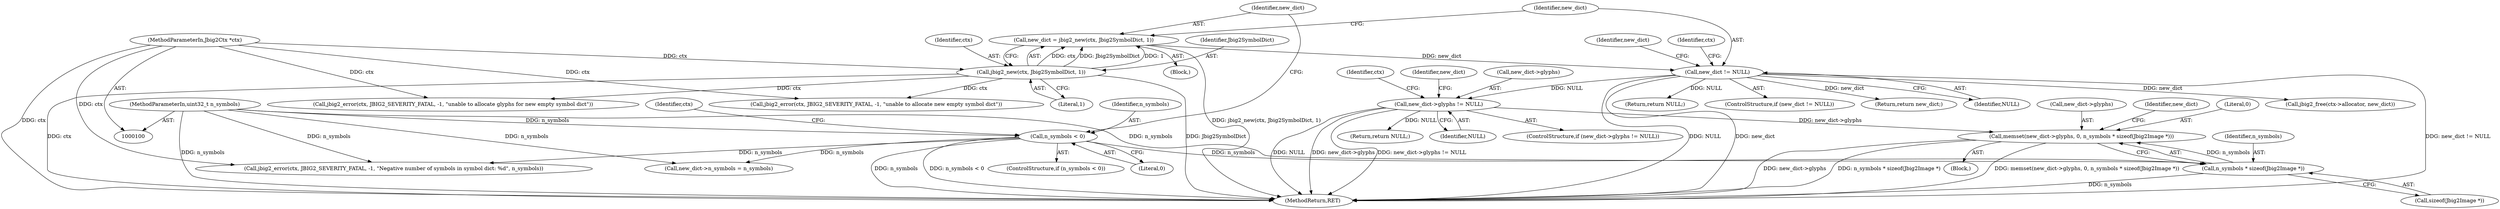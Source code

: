 digraph "0_ghostscript_e698d5c11d27212aa1098bc5b1673a3378563092_16@API" {
"1000155" [label="(Call,memset(new_dict->glyphs, 0, n_symbols * sizeof(Jbig2Image *)))"];
"1000149" [label="(Call,new_dict->glyphs != NULL)"];
"1000129" [label="(Call,new_dict != NULL)"];
"1000122" [label="(Call,new_dict = jbig2_new(ctx, Jbig2SymbolDict, 1))"];
"1000124" [label="(Call,jbig2_new(ctx, Jbig2SymbolDict, 1))"];
"1000101" [label="(MethodParameterIn,Jbig2Ctx *ctx)"];
"1000160" [label="(Call,n_symbols * sizeof(Jbig2Image *))"];
"1000102" [label="(MethodParameterIn,uint32_t n_symbols)"];
"1000109" [label="(Call,n_symbols < 0)"];
"1000103" [label="(Block,)"];
"1000140" [label="(Call,jbig2_error(ctx, JBIG2_SEVERITY_FATAL, -1, \"unable to allocate new empty symbol dict\"))"];
"1000148" [label="(ControlStructure,if (new_dict->glyphs != NULL))"];
"1000126" [label="(Identifier,Jbig2SymbolDict)"];
"1000135" [label="(Identifier,new_dict)"];
"1000167" [label="(Identifier,ctx)"];
"1000127" [label="(Literal,1)"];
"1000154" [label="(Block,)"];
"1000131" [label="(Identifier,NULL)"];
"1000141" [label="(Identifier,ctx)"];
"1000125" [label="(Identifier,ctx)"];
"1000155" [label="(Call,memset(new_dict->glyphs, 0, n_symbols * sizeof(Jbig2Image *)))"];
"1000172" [label="(Call,jbig2_free(ctx->allocator, new_dict))"];
"1000161" [label="(Identifier,n_symbols)"];
"1000162" [label="(Call,sizeof(Jbig2Image *))"];
"1000109" [label="(Call,n_symbols < 0)"];
"1000108" [label="(ControlStructure,if (n_symbols < 0))"];
"1000166" [label="(Call,jbig2_error(ctx, JBIG2_SEVERITY_FATAL, -1, \"unable to allocate glyphs for new empty symbol dict\"))"];
"1000110" [label="(Identifier,n_symbols)"];
"1000181" [label="(MethodReturn,RET)"];
"1000146" [label="(Return,return NULL;)"];
"1000123" [label="(Identifier,new_dict)"];
"1000128" [label="(ControlStructure,if (new_dict != NULL))"];
"1000179" [label="(Return,return new_dict;)"];
"1000113" [label="(Call,jbig2_error(ctx, JBIG2_SEVERITY_FATAL, -1, \"Negative number of symbols in symbol dict: %d\", n_symbols))"];
"1000177" [label="(Return,return NULL;)"];
"1000124" [label="(Call,jbig2_new(ctx, Jbig2SymbolDict, 1))"];
"1000149" [label="(Call,new_dict->glyphs != NULL)"];
"1000159" [label="(Literal,0)"];
"1000114" [label="(Identifier,ctx)"];
"1000111" [label="(Literal,0)"];
"1000157" [label="(Identifier,new_dict)"];
"1000129" [label="(Call,new_dict != NULL)"];
"1000101" [label="(MethodParameterIn,Jbig2Ctx *ctx)"];
"1000156" [label="(Call,new_dict->glyphs)"];
"1000153" [label="(Identifier,NULL)"];
"1000102" [label="(MethodParameterIn,uint32_t n_symbols)"];
"1000130" [label="(Identifier,new_dict)"];
"1000133" [label="(Call,new_dict->n_symbols = n_symbols)"];
"1000160" [label="(Call,n_symbols * sizeof(Jbig2Image *))"];
"1000180" [label="(Identifier,new_dict)"];
"1000150" [label="(Call,new_dict->glyphs)"];
"1000122" [label="(Call,new_dict = jbig2_new(ctx, Jbig2SymbolDict, 1))"];
"1000155" -> "1000154"  [label="AST: "];
"1000155" -> "1000160"  [label="CFG: "];
"1000156" -> "1000155"  [label="AST: "];
"1000159" -> "1000155"  [label="AST: "];
"1000160" -> "1000155"  [label="AST: "];
"1000180" -> "1000155"  [label="CFG: "];
"1000155" -> "1000181"  [label="DDG: new_dict->glyphs"];
"1000155" -> "1000181"  [label="DDG: n_symbols * sizeof(Jbig2Image *)"];
"1000155" -> "1000181"  [label="DDG: memset(new_dict->glyphs, 0, n_symbols * sizeof(Jbig2Image *))"];
"1000149" -> "1000155"  [label="DDG: new_dict->glyphs"];
"1000160" -> "1000155"  [label="DDG: n_symbols"];
"1000149" -> "1000148"  [label="AST: "];
"1000149" -> "1000153"  [label="CFG: "];
"1000150" -> "1000149"  [label="AST: "];
"1000153" -> "1000149"  [label="AST: "];
"1000157" -> "1000149"  [label="CFG: "];
"1000167" -> "1000149"  [label="CFG: "];
"1000149" -> "1000181"  [label="DDG: NULL"];
"1000149" -> "1000181"  [label="DDG: new_dict->glyphs"];
"1000149" -> "1000181"  [label="DDG: new_dict->glyphs != NULL"];
"1000129" -> "1000149"  [label="DDG: NULL"];
"1000149" -> "1000177"  [label="DDG: NULL"];
"1000129" -> "1000128"  [label="AST: "];
"1000129" -> "1000131"  [label="CFG: "];
"1000130" -> "1000129"  [label="AST: "];
"1000131" -> "1000129"  [label="AST: "];
"1000135" -> "1000129"  [label="CFG: "];
"1000141" -> "1000129"  [label="CFG: "];
"1000129" -> "1000181"  [label="DDG: new_dict"];
"1000129" -> "1000181"  [label="DDG: new_dict != NULL"];
"1000129" -> "1000181"  [label="DDG: NULL"];
"1000122" -> "1000129"  [label="DDG: new_dict"];
"1000129" -> "1000146"  [label="DDG: NULL"];
"1000129" -> "1000172"  [label="DDG: new_dict"];
"1000129" -> "1000179"  [label="DDG: new_dict"];
"1000122" -> "1000103"  [label="AST: "];
"1000122" -> "1000124"  [label="CFG: "];
"1000123" -> "1000122"  [label="AST: "];
"1000124" -> "1000122"  [label="AST: "];
"1000130" -> "1000122"  [label="CFG: "];
"1000122" -> "1000181"  [label="DDG: jbig2_new(ctx, Jbig2SymbolDict, 1)"];
"1000124" -> "1000122"  [label="DDG: ctx"];
"1000124" -> "1000122"  [label="DDG: Jbig2SymbolDict"];
"1000124" -> "1000122"  [label="DDG: 1"];
"1000124" -> "1000127"  [label="CFG: "];
"1000125" -> "1000124"  [label="AST: "];
"1000126" -> "1000124"  [label="AST: "];
"1000127" -> "1000124"  [label="AST: "];
"1000124" -> "1000181"  [label="DDG: ctx"];
"1000124" -> "1000181"  [label="DDG: Jbig2SymbolDict"];
"1000101" -> "1000124"  [label="DDG: ctx"];
"1000124" -> "1000140"  [label="DDG: ctx"];
"1000124" -> "1000166"  [label="DDG: ctx"];
"1000101" -> "1000100"  [label="AST: "];
"1000101" -> "1000181"  [label="DDG: ctx"];
"1000101" -> "1000113"  [label="DDG: ctx"];
"1000101" -> "1000140"  [label="DDG: ctx"];
"1000101" -> "1000166"  [label="DDG: ctx"];
"1000160" -> "1000162"  [label="CFG: "];
"1000161" -> "1000160"  [label="AST: "];
"1000162" -> "1000160"  [label="AST: "];
"1000160" -> "1000181"  [label="DDG: n_symbols"];
"1000102" -> "1000160"  [label="DDG: n_symbols"];
"1000109" -> "1000160"  [label="DDG: n_symbols"];
"1000102" -> "1000100"  [label="AST: "];
"1000102" -> "1000181"  [label="DDG: n_symbols"];
"1000102" -> "1000109"  [label="DDG: n_symbols"];
"1000102" -> "1000113"  [label="DDG: n_symbols"];
"1000102" -> "1000133"  [label="DDG: n_symbols"];
"1000109" -> "1000108"  [label="AST: "];
"1000109" -> "1000111"  [label="CFG: "];
"1000110" -> "1000109"  [label="AST: "];
"1000111" -> "1000109"  [label="AST: "];
"1000114" -> "1000109"  [label="CFG: "];
"1000123" -> "1000109"  [label="CFG: "];
"1000109" -> "1000181"  [label="DDG: n_symbols"];
"1000109" -> "1000181"  [label="DDG: n_symbols < 0"];
"1000109" -> "1000113"  [label="DDG: n_symbols"];
"1000109" -> "1000133"  [label="DDG: n_symbols"];
}
